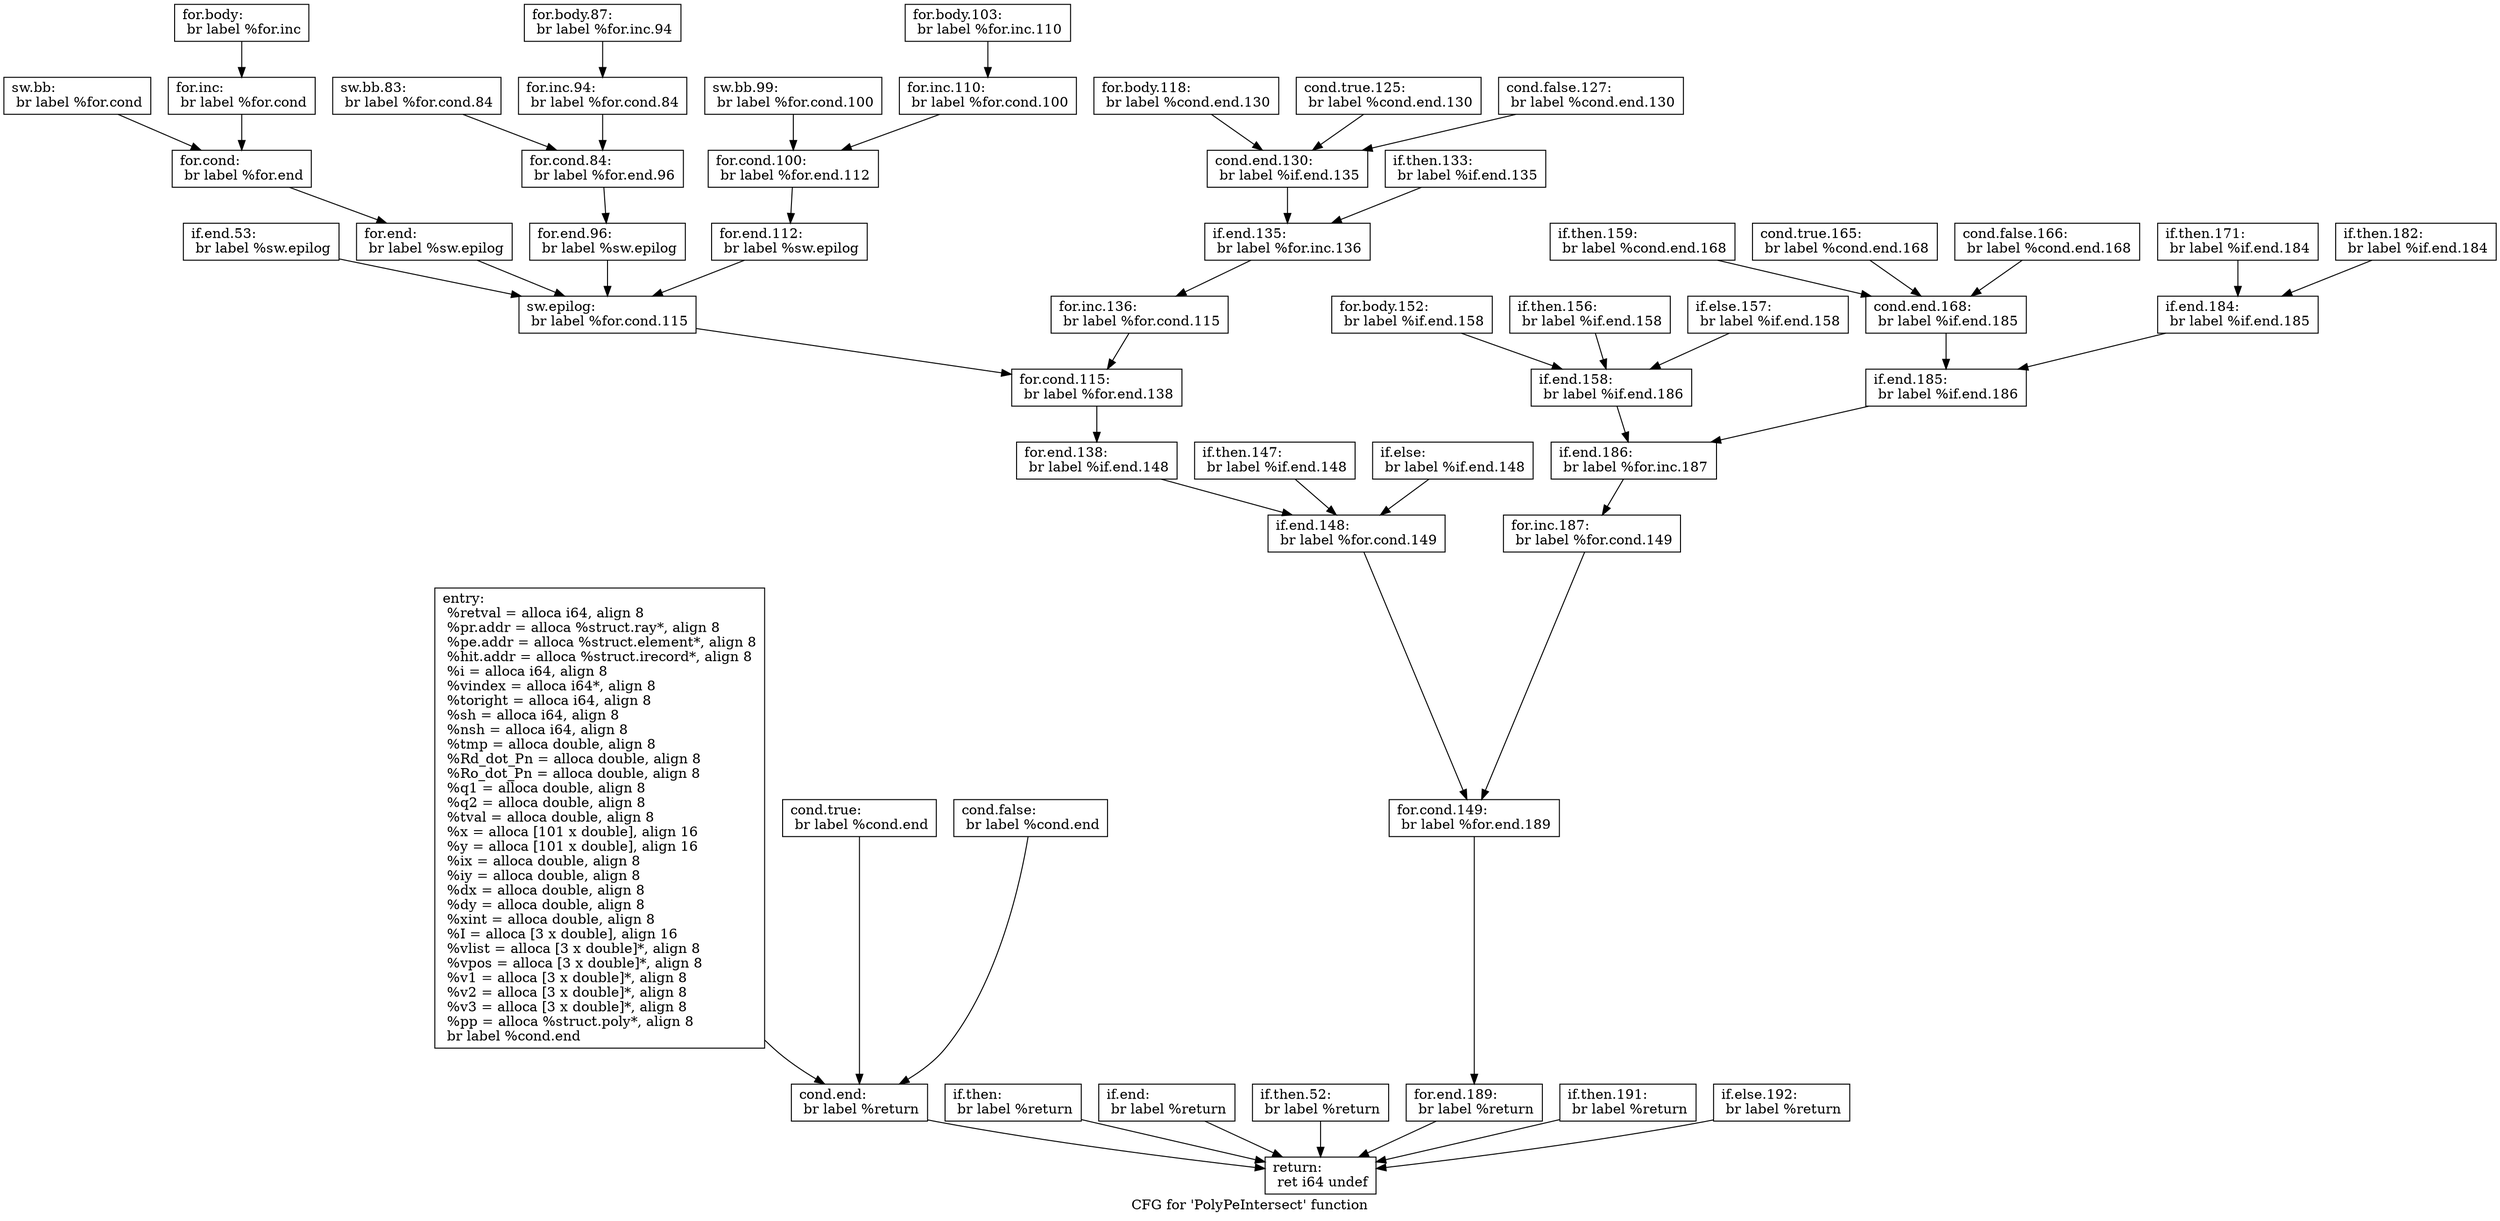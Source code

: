 digraph "CFG for 'PolyPeIntersect' function" {
	label="CFG for 'PolyPeIntersect' function";

	Node0x5ef8690 [shape=record,label="{entry:\l  %retval = alloca i64, align 8\l  %pr.addr = alloca %struct.ray*, align 8\l  %pe.addr = alloca %struct.element*, align 8\l  %hit.addr = alloca %struct.irecord*, align 8\l  %i = alloca i64, align 8\l  %vindex = alloca i64*, align 8\l  %toright = alloca i64, align 8\l  %sh = alloca i64, align 8\l  %nsh = alloca i64, align 8\l  %tmp = alloca double, align 8\l  %Rd_dot_Pn = alloca double, align 8\l  %Ro_dot_Pn = alloca double, align 8\l  %q1 = alloca double, align 8\l  %q2 = alloca double, align 8\l  %tval = alloca double, align 8\l  %x = alloca [101 x double], align 16\l  %y = alloca [101 x double], align 16\l  %ix = alloca double, align 8\l  %iy = alloca double, align 8\l  %dx = alloca double, align 8\l  %dy = alloca double, align 8\l  %xint = alloca double, align 8\l  %I = alloca [3 x double], align 16\l  %vlist = alloca [3 x double]*, align 8\l  %vpos = alloca [3 x double]*, align 8\l  %v1 = alloca [3 x double]*, align 8\l  %v2 = alloca [3 x double]*, align 8\l  %v3 = alloca [3 x double]*, align 8\l  %pp = alloca %struct.poly*, align 8\l  br label %cond.end\l}"];
	Node0x5ef8690 -> Node0x5ef8780;
	Node0x5ef86e0 [shape=record,label="{cond.true:                                        \l  br label %cond.end\l}"];
	Node0x5ef86e0 -> Node0x5ef8780;
	Node0x5ef8730 [shape=record,label="{cond.false:                                       \l  br label %cond.end\l}"];
	Node0x5ef8730 -> Node0x5ef8780;
	Node0x5ef8780 [shape=record,label="{cond.end:                                         \l  br label %return\l}"];
	Node0x5ef8780 -> Node0x5ef9770;
	Node0x5ef87d0 [shape=record,label="{if.then:                                          \l  br label %return\l}"];
	Node0x5ef87d0 -> Node0x5ef9770;
	Node0x5ef8820 [shape=record,label="{if.end:                                           \l  br label %return\l}"];
	Node0x5ef8820 -> Node0x5ef9770;
	Node0x5ef8870 [shape=record,label="{if.then.52:                                       \l  br label %return\l}"];
	Node0x5ef8870 -> Node0x5ef9770;
	Node0x5ef88c0 [shape=record,label="{if.end.53:                                        \l  br label %sw.epilog\l}"];
	Node0x5ef88c0 -> Node0x5ef8dc0;
	Node0x5ef8910 [shape=record,label="{sw.bb:                                            \l  br label %for.cond\l}"];
	Node0x5ef8910 -> Node0x5ef8960;
	Node0x5ef8960 [shape=record,label="{for.cond:                                         \l  br label %for.end\l}"];
	Node0x5ef8960 -> Node0x5ef8a50;
	Node0x5ef89b0 [shape=record,label="{for.body:                                         \l  br label %for.inc\l}"];
	Node0x5ef89b0 -> Node0x5ef8a00;
	Node0x5ef8a00 [shape=record,label="{for.inc:                                          \l  br label %for.cond\l}"];
	Node0x5ef8a00 -> Node0x5ef8960;
	Node0x5ef8a50 [shape=record,label="{for.end:                                          \l  br label %sw.epilog\l}"];
	Node0x5ef8a50 -> Node0x5ef8dc0;
	Node0x5ef8aa0 [shape=record,label="{sw.bb.83:                                         \l  br label %for.cond.84\l}"];
	Node0x5ef8aa0 -> Node0x5ef8af0;
	Node0x5ef8af0 [shape=record,label="{for.cond.84:                                      \l  br label %for.end.96\l}"];
	Node0x5ef8af0 -> Node0x5ef8be0;
	Node0x5ef8b40 [shape=record,label="{for.body.87:                                      \l  br label %for.inc.94\l}"];
	Node0x5ef8b40 -> Node0x5ef8b90;
	Node0x5ef8b90 [shape=record,label="{for.inc.94:                                       \l  br label %for.cond.84\l}"];
	Node0x5ef8b90 -> Node0x5ef8af0;
	Node0x5ef8be0 [shape=record,label="{for.end.96:                                       \l  br label %sw.epilog\l}"];
	Node0x5ef8be0 -> Node0x5ef8dc0;
	Node0x5ef8c30 [shape=record,label="{sw.bb.99:                                         \l  br label %for.cond.100\l}"];
	Node0x5ef8c30 -> Node0x5ef8c80;
	Node0x5ef8c80 [shape=record,label="{for.cond.100:                                     \l  br label %for.end.112\l}"];
	Node0x5ef8c80 -> Node0x5ef8d70;
	Node0x5ef8cd0 [shape=record,label="{for.body.103:                                     \l  br label %for.inc.110\l}"];
	Node0x5ef8cd0 -> Node0x5ef8d20;
	Node0x5ef8d20 [shape=record,label="{for.inc.110:                                      \l  br label %for.cond.100\l}"];
	Node0x5ef8d20 -> Node0x5ef8c80;
	Node0x5ef8d70 [shape=record,label="{for.end.112:                                      \l  br label %sw.epilog\l}"];
	Node0x5ef8d70 -> Node0x5ef8dc0;
	Node0x5ef8dc0 [shape=record,label="{sw.epilog:                                        \l  br label %for.cond.115\l}"];
	Node0x5ef8dc0 -> Node0x5ef8e10;
	Node0x5ef8e10 [shape=record,label="{for.cond.115:                                     \l  br label %for.end.138\l}"];
	Node0x5ef8e10 -> Node0x5ef9090;
	Node0x5ef8e60 [shape=record,label="{for.body.118:                                     \l  br label %cond.end.130\l}"];
	Node0x5ef8e60 -> Node0x5ef8f50;
	Node0x5ef8eb0 [shape=record,label="{cond.true.125:                                    \l  br label %cond.end.130\l}"];
	Node0x5ef8eb0 -> Node0x5ef8f50;
	Node0x5ef8f00 [shape=record,label="{cond.false.127:                                   \l  br label %cond.end.130\l}"];
	Node0x5ef8f00 -> Node0x5ef8f50;
	Node0x5ef8f50 [shape=record,label="{cond.end.130:                                     \l  br label %if.end.135\l}"];
	Node0x5ef8f50 -> Node0x5ef8ff0;
	Node0x5ef8fa0 [shape=record,label="{if.then.133:                                      \l  br label %if.end.135\l}"];
	Node0x5ef8fa0 -> Node0x5ef8ff0;
	Node0x5ef8ff0 [shape=record,label="{if.end.135:                                       \l  br label %for.inc.136\l}"];
	Node0x5ef8ff0 -> Node0x5ef9040;
	Node0x5ef9040 [shape=record,label="{for.inc.136:                                      \l  br label %for.cond.115\l}"];
	Node0x5ef9040 -> Node0x5ef8e10;
	Node0x5ef9090 [shape=record,label="{for.end.138:                                      \l  br label %if.end.148\l}"];
	Node0x5ef9090 -> Node0x5ef9180;
	Node0x5ef90e0 [shape=record,label="{if.then.147:                                      \l  br label %if.end.148\l}"];
	Node0x5ef90e0 -> Node0x5ef9180;
	Node0x5ef9130 [shape=record,label="{if.else:                                          \l  br label %if.end.148\l}"];
	Node0x5ef9130 -> Node0x5ef9180;
	Node0x5ef9180 [shape=record,label="{if.end.148:                                       \l  br label %for.cond.149\l}"];
	Node0x5ef9180 -> Node0x5ef91d0;
	Node0x5ef91d0 [shape=record,label="{for.cond.149:                                     \l  br label %for.end.189\l}"];
	Node0x5ef91d0 -> Node0x5ef9680;
	Node0x5ef9220 [shape=record,label="{for.body.152:                                     \l  br label %if.end.158\l}"];
	Node0x5ef9220 -> Node0x5ef9310;
	Node0x5ef9270 [shape=record,label="{if.then.156:                                      \l  br label %if.end.158\l}"];
	Node0x5ef9270 -> Node0x5ef9310;
	Node0x5ef92c0 [shape=record,label="{if.else.157:                                      \l  br label %if.end.158\l}"];
	Node0x5ef92c0 -> Node0x5ef9310;
	Node0x5ef9310 [shape=record,label="{if.end.158:                                       \l  br label %if.end.186\l}"];
	Node0x5ef9310 -> Node0x5ef95e0;
	Node0x5ef9360 [shape=record,label="{if.then.159:                                      \l  br label %cond.end.168\l}"];
	Node0x5ef9360 -> Node0x5ef9450;
	Node0x5ef93b0 [shape=record,label="{cond.true.165:                                    \l  br label %cond.end.168\l}"];
	Node0x5ef93b0 -> Node0x5ef9450;
	Node0x5ef9400 [shape=record,label="{cond.false.166:                                   \l  br label %cond.end.168\l}"];
	Node0x5ef9400 -> Node0x5ef9450;
	Node0x5ef9450 [shape=record,label="{cond.end.168:                                     \l  br label %if.end.185\l}"];
	Node0x5ef9450 -> Node0x5ef9590;
	Node0x5ef94a0 [shape=record,label="{if.then.171:                                      \l  br label %if.end.184\l}"];
	Node0x5ef94a0 -> Node0x5ef9540;
	Node0x5ef94f0 [shape=record,label="{if.then.182:                                      \l  br label %if.end.184\l}"];
	Node0x5ef94f0 -> Node0x5ef9540;
	Node0x5ef9540 [shape=record,label="{if.end.184:                                       \l  br label %if.end.185\l}"];
	Node0x5ef9540 -> Node0x5ef9590;
	Node0x5ef9590 [shape=record,label="{if.end.185:                                       \l  br label %if.end.186\l}"];
	Node0x5ef9590 -> Node0x5ef95e0;
	Node0x5ef95e0 [shape=record,label="{if.end.186:                                       \l  br label %for.inc.187\l}"];
	Node0x5ef95e0 -> Node0x5ef9630;
	Node0x5ef9630 [shape=record,label="{for.inc.187:                                      \l  br label %for.cond.149\l}"];
	Node0x5ef9630 -> Node0x5ef91d0;
	Node0x5ef9680 [shape=record,label="{for.end.189:                                      \l  br label %return\l}"];
	Node0x5ef9680 -> Node0x5ef9770;
	Node0x5ef96d0 [shape=record,label="{if.then.191:                                      \l  br label %return\l}"];
	Node0x5ef96d0 -> Node0x5ef9770;
	Node0x5ef9720 [shape=record,label="{if.else.192:                                      \l  br label %return\l}"];
	Node0x5ef9720 -> Node0x5ef9770;
	Node0x5ef9770 [shape=record,label="{return:                                           \l  ret i64 undef\l}"];
}
